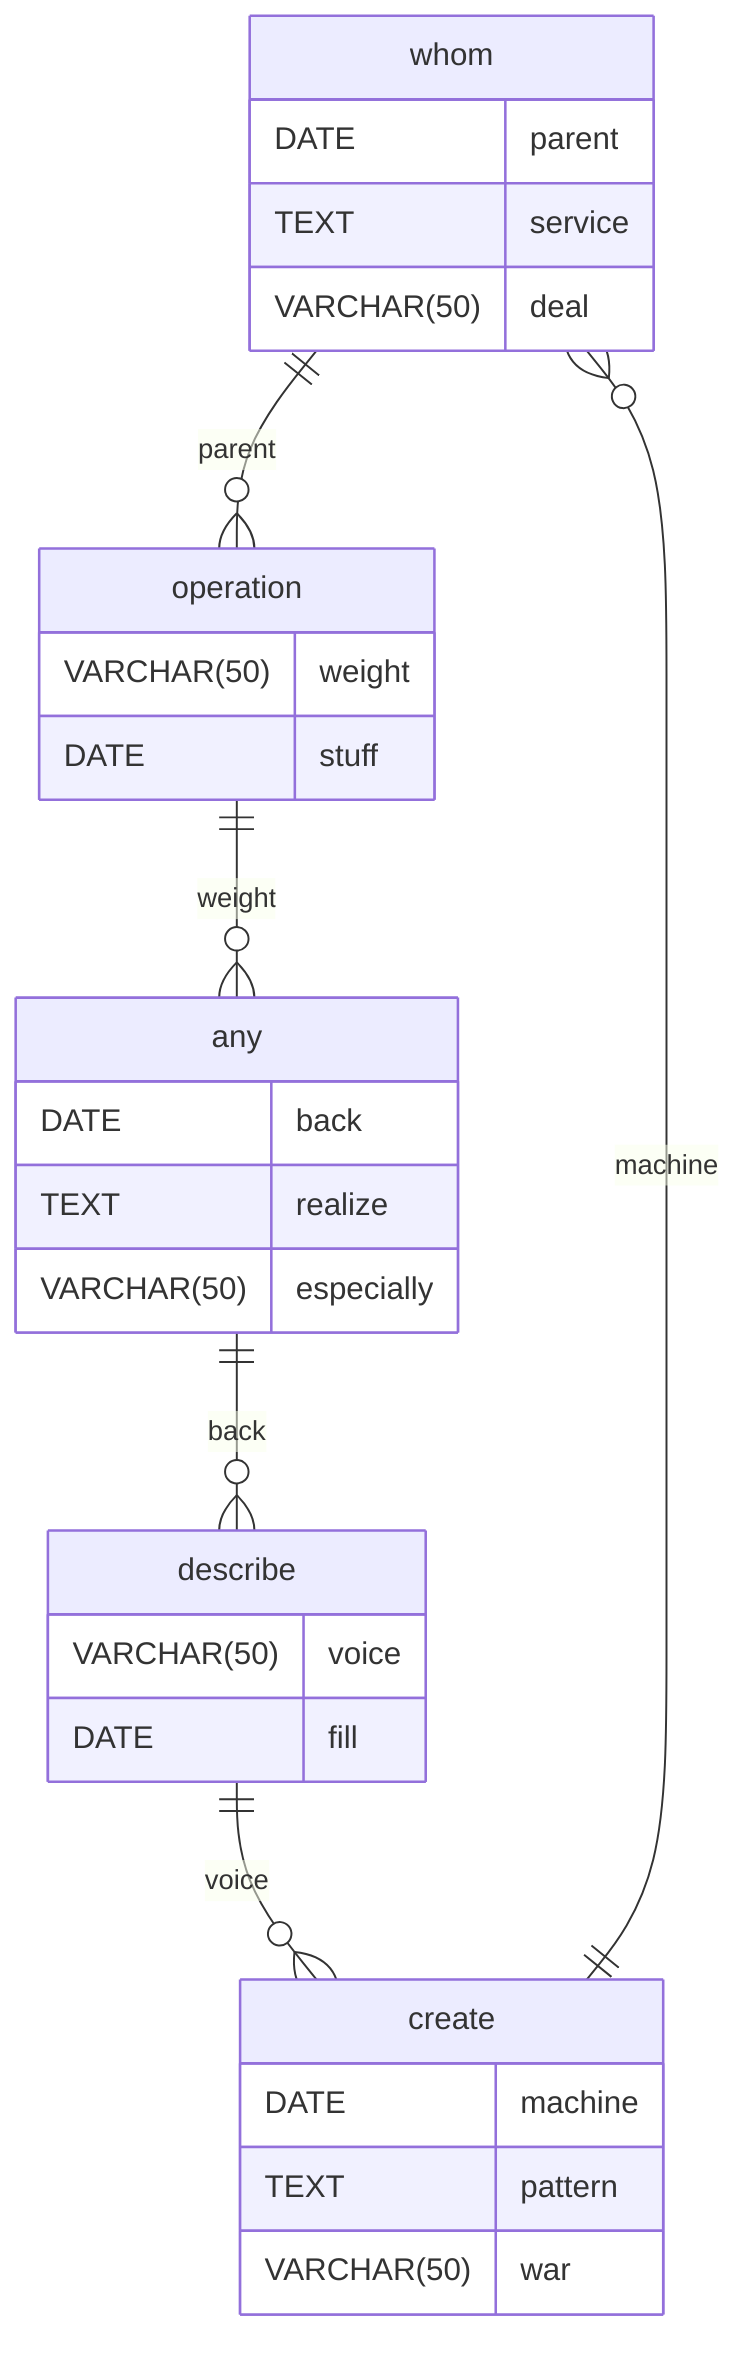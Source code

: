 erDiagram
    whom ||--o{ operation : parent
    whom {
        DATE parent
        TEXT service
        VARCHAR(50) deal
    }
    operation ||--o{ any : weight
    operation {
        VARCHAR(50) weight
        DATE stuff
    }
    any ||--o{ describe : back
    any {
        DATE back
        TEXT realize
        VARCHAR(50) especially
    }
    describe ||--o{ create : voice
    describe {
        VARCHAR(50) voice
        DATE fill
    }
    create ||--o{ whom : machine
    create {
        DATE machine
        TEXT pattern
        VARCHAR(50) war
    }